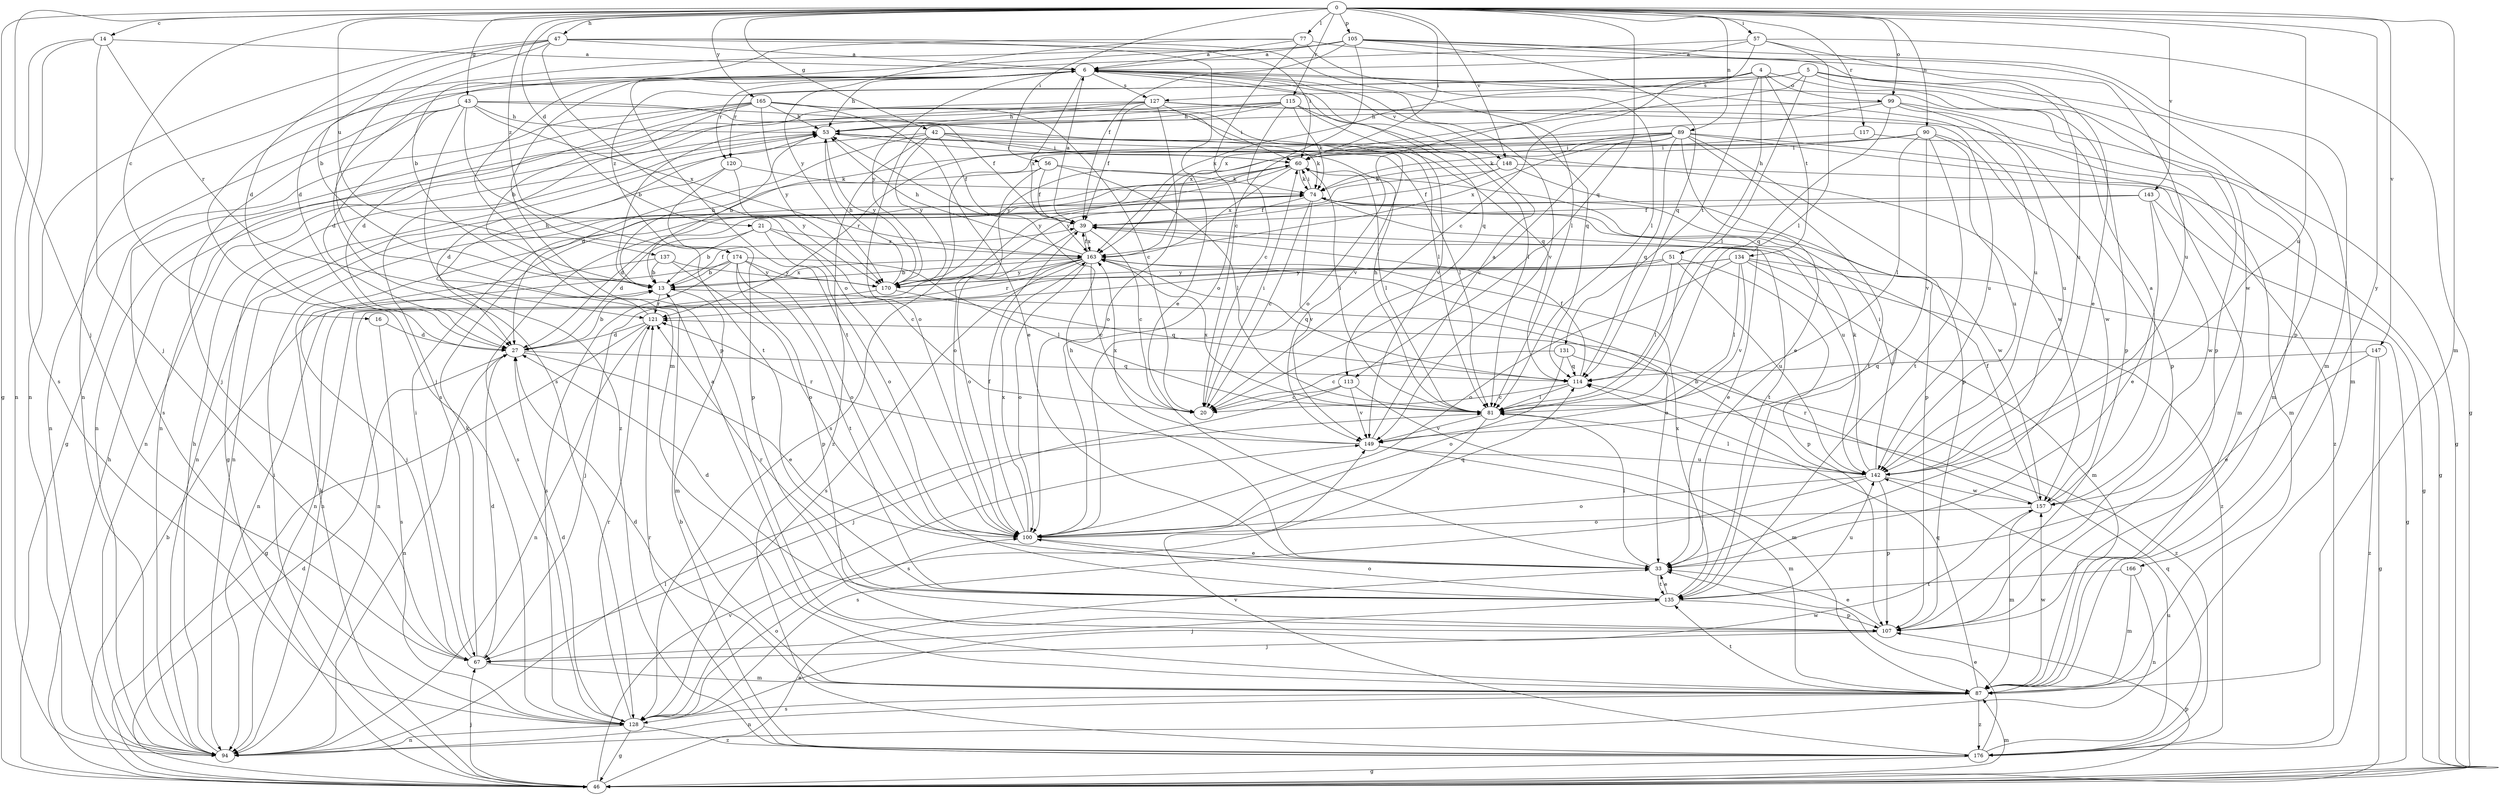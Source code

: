 strict digraph  {
0;
4;
5;
6;
13;
14;
16;
20;
21;
27;
33;
39;
42;
43;
46;
47;
51;
53;
56;
57;
60;
67;
74;
77;
81;
87;
89;
90;
94;
99;
100;
105;
107;
113;
114;
115;
117;
120;
121;
127;
128;
131;
134;
135;
137;
142;
143;
147;
148;
149;
157;
163;
165;
166;
170;
174;
176;
0 -> 14  [label=c];
0 -> 16  [label=c];
0 -> 21  [label=d];
0 -> 42  [label=g];
0 -> 43  [label=g];
0 -> 46  [label=g];
0 -> 47  [label=h];
0 -> 56  [label=i];
0 -> 57  [label=i];
0 -> 60  [label=i];
0 -> 67  [label=j];
0 -> 77  [label=l];
0 -> 87  [label=m];
0 -> 89  [label=n];
0 -> 90  [label=n];
0 -> 99  [label=o];
0 -> 105  [label=p];
0 -> 113  [label=q];
0 -> 115  [label=r];
0 -> 117  [label=r];
0 -> 137  [label=u];
0 -> 142  [label=u];
0 -> 143  [label=v];
0 -> 147  [label=v];
0 -> 148  [label=v];
0 -> 165  [label=y];
0 -> 166  [label=y];
0 -> 174  [label=z];
4 -> 51  [label=h];
4 -> 99  [label=o];
4 -> 100  [label=o];
4 -> 107  [label=p];
4 -> 120  [label=r];
4 -> 131  [label=t];
4 -> 134  [label=t];
4 -> 163  [label=x];
5 -> 81  [label=l];
5 -> 87  [label=m];
5 -> 107  [label=p];
5 -> 127  [label=s];
5 -> 157  [label=w];
5 -> 163  [label=x];
5 -> 174  [label=z];
6 -> 53  [label=h];
6 -> 107  [label=p];
6 -> 113  [label=q];
6 -> 114  [label=q];
6 -> 120  [label=r];
6 -> 127  [label=s];
6 -> 128  [label=s];
6 -> 135  [label=t];
6 -> 142  [label=u];
6 -> 148  [label=v];
6 -> 149  [label=v];
6 -> 163  [label=x];
6 -> 170  [label=y];
13 -> 39  [label=f];
13 -> 53  [label=h];
13 -> 87  [label=m];
13 -> 121  [label=r];
13 -> 163  [label=x];
14 -> 6  [label=a];
14 -> 67  [label=j];
14 -> 94  [label=n];
14 -> 121  [label=r];
14 -> 128  [label=s];
16 -> 27  [label=d];
16 -> 128  [label=s];
20 -> 60  [label=i];
21 -> 13  [label=b];
21 -> 20  [label=c];
21 -> 27  [label=d];
21 -> 100  [label=o];
21 -> 163  [label=x];
27 -> 13  [label=b];
27 -> 33  [label=e];
27 -> 94  [label=n];
27 -> 114  [label=q];
33 -> 53  [label=h];
33 -> 81  [label=l];
33 -> 135  [label=t];
39 -> 6  [label=a];
39 -> 20  [label=c];
39 -> 33  [label=e];
39 -> 100  [label=o];
39 -> 163  [label=x];
42 -> 27  [label=d];
42 -> 39  [label=f];
42 -> 46  [label=g];
42 -> 60  [label=i];
42 -> 74  [label=k];
42 -> 157  [label=w];
42 -> 170  [label=y];
42 -> 176  [label=z];
43 -> 27  [label=d];
43 -> 39  [label=f];
43 -> 53  [label=h];
43 -> 67  [label=j];
43 -> 94  [label=n];
43 -> 135  [label=t];
43 -> 149  [label=v];
43 -> 163  [label=x];
43 -> 176  [label=z];
46 -> 13  [label=b];
46 -> 27  [label=d];
46 -> 33  [label=e];
46 -> 53  [label=h];
46 -> 60  [label=i];
46 -> 67  [label=j];
46 -> 74  [label=k];
46 -> 87  [label=m];
46 -> 107  [label=p];
46 -> 149  [label=v];
47 -> 6  [label=a];
47 -> 13  [label=b];
47 -> 27  [label=d];
47 -> 33  [label=e];
47 -> 60  [label=i];
47 -> 81  [label=l];
47 -> 87  [label=m];
47 -> 94  [label=n];
47 -> 100  [label=o];
51 -> 81  [label=l];
51 -> 94  [label=n];
51 -> 107  [label=p];
51 -> 142  [label=u];
51 -> 170  [label=y];
53 -> 60  [label=i];
53 -> 81  [label=l];
53 -> 94  [label=n];
53 -> 170  [label=y];
56 -> 39  [label=f];
56 -> 74  [label=k];
56 -> 81  [label=l];
56 -> 94  [label=n];
56 -> 100  [label=o];
57 -> 6  [label=a];
57 -> 20  [label=c];
57 -> 33  [label=e];
57 -> 46  [label=g];
57 -> 81  [label=l];
57 -> 128  [label=s];
60 -> 74  [label=k];
60 -> 81  [label=l];
60 -> 94  [label=n];
60 -> 163  [label=x];
60 -> 170  [label=y];
67 -> 27  [label=d];
67 -> 60  [label=i];
67 -> 74  [label=k];
67 -> 87  [label=m];
74 -> 20  [label=c];
74 -> 39  [label=f];
74 -> 60  [label=i];
74 -> 128  [label=s];
74 -> 135  [label=t];
74 -> 142  [label=u];
74 -> 149  [label=v];
74 -> 157  [label=w];
77 -> 6  [label=a];
77 -> 13  [label=b];
77 -> 20  [label=c];
77 -> 81  [label=l];
77 -> 142  [label=u];
77 -> 170  [label=y];
81 -> 53  [label=h];
81 -> 60  [label=i];
81 -> 128  [label=s];
81 -> 149  [label=v];
81 -> 163  [label=x];
87 -> 6  [label=a];
87 -> 27  [label=d];
87 -> 94  [label=n];
87 -> 114  [label=q];
87 -> 128  [label=s];
87 -> 135  [label=t];
87 -> 157  [label=w];
87 -> 176  [label=z];
89 -> 20  [label=c];
89 -> 33  [label=e];
89 -> 60  [label=i];
89 -> 74  [label=k];
89 -> 87  [label=m];
89 -> 107  [label=p];
89 -> 114  [label=q];
89 -> 121  [label=r];
89 -> 135  [label=t];
89 -> 163  [label=x];
89 -> 170  [label=y];
89 -> 176  [label=z];
90 -> 13  [label=b];
90 -> 60  [label=i];
90 -> 81  [label=l];
90 -> 128  [label=s];
90 -> 135  [label=t];
90 -> 142  [label=u];
90 -> 149  [label=v];
90 -> 157  [label=w];
94 -> 53  [label=h];
94 -> 81  [label=l];
99 -> 46  [label=g];
99 -> 53  [label=h];
99 -> 107  [label=p];
99 -> 114  [label=q];
99 -> 142  [label=u];
99 -> 163  [label=x];
100 -> 33  [label=e];
100 -> 39  [label=f];
100 -> 114  [label=q];
100 -> 163  [label=x];
105 -> 6  [label=a];
105 -> 27  [label=d];
105 -> 39  [label=f];
105 -> 87  [label=m];
105 -> 94  [label=n];
105 -> 100  [label=o];
105 -> 107  [label=p];
105 -> 114  [label=q];
105 -> 142  [label=u];
107 -> 33  [label=e];
107 -> 67  [label=j];
113 -> 20  [label=c];
113 -> 67  [label=j];
113 -> 87  [label=m];
113 -> 149  [label=v];
114 -> 20  [label=c];
114 -> 39  [label=f];
114 -> 81  [label=l];
115 -> 13  [label=b];
115 -> 20  [label=c];
115 -> 53  [label=h];
115 -> 74  [label=k];
115 -> 81  [label=l];
115 -> 94  [label=n];
115 -> 100  [label=o];
115 -> 149  [label=v];
117 -> 60  [label=i];
117 -> 87  [label=m];
120 -> 27  [label=d];
120 -> 74  [label=k];
120 -> 107  [label=p];
120 -> 170  [label=y];
121 -> 27  [label=d];
121 -> 46  [label=g];
121 -> 53  [label=h];
121 -> 94  [label=n];
127 -> 39  [label=f];
127 -> 53  [label=h];
127 -> 60  [label=i];
127 -> 67  [label=j];
127 -> 87  [label=m];
127 -> 94  [label=n];
127 -> 100  [label=o];
127 -> 142  [label=u];
128 -> 27  [label=d];
128 -> 46  [label=g];
128 -> 94  [label=n];
128 -> 100  [label=o];
128 -> 121  [label=r];
128 -> 157  [label=w];
128 -> 176  [label=z];
131 -> 20  [label=c];
131 -> 100  [label=o];
131 -> 114  [label=q];
131 -> 176  [label=z];
134 -> 46  [label=g];
134 -> 81  [label=l];
134 -> 87  [label=m];
134 -> 94  [label=n];
134 -> 100  [label=o];
134 -> 149  [label=v];
134 -> 170  [label=y];
134 -> 176  [label=z];
135 -> 27  [label=d];
135 -> 33  [label=e];
135 -> 67  [label=j];
135 -> 100  [label=o];
135 -> 107  [label=p];
135 -> 121  [label=r];
135 -> 142  [label=u];
135 -> 163  [label=x];
137 -> 13  [label=b];
137 -> 67  [label=j];
137 -> 100  [label=o];
137 -> 170  [label=y];
142 -> 13  [label=b];
142 -> 60  [label=i];
142 -> 74  [label=k];
142 -> 81  [label=l];
142 -> 100  [label=o];
142 -> 107  [label=p];
142 -> 128  [label=s];
142 -> 157  [label=w];
143 -> 27  [label=d];
143 -> 33  [label=e];
143 -> 39  [label=f];
143 -> 46  [label=g];
143 -> 157  [label=w];
147 -> 33  [label=e];
147 -> 46  [label=g];
147 -> 114  [label=q];
147 -> 176  [label=z];
148 -> 39  [label=f];
148 -> 46  [label=g];
148 -> 74  [label=k];
148 -> 107  [label=p];
148 -> 170  [label=y];
149 -> 6  [label=a];
149 -> 87  [label=m];
149 -> 121  [label=r];
149 -> 142  [label=u];
149 -> 163  [label=x];
157 -> 6  [label=a];
157 -> 39  [label=f];
157 -> 87  [label=m];
157 -> 100  [label=o];
157 -> 121  [label=r];
163 -> 13  [label=b];
163 -> 20  [label=c];
163 -> 33  [label=e];
163 -> 39  [label=f];
163 -> 53  [label=h];
163 -> 94  [label=n];
163 -> 100  [label=o];
163 -> 114  [label=q];
163 -> 121  [label=r];
163 -> 128  [label=s];
163 -> 170  [label=y];
165 -> 13  [label=b];
165 -> 20  [label=c];
165 -> 27  [label=d];
165 -> 33  [label=e];
165 -> 46  [label=g];
165 -> 53  [label=h];
165 -> 81  [label=l];
165 -> 114  [label=q];
165 -> 128  [label=s];
165 -> 170  [label=y];
166 -> 87  [label=m];
166 -> 94  [label=n];
166 -> 135  [label=t];
170 -> 53  [label=h];
170 -> 67  [label=j];
170 -> 114  [label=q];
174 -> 13  [label=b];
174 -> 81  [label=l];
174 -> 94  [label=n];
174 -> 100  [label=o];
174 -> 107  [label=p];
174 -> 128  [label=s];
174 -> 135  [label=t];
174 -> 170  [label=y];
176 -> 13  [label=b];
176 -> 33  [label=e];
176 -> 46  [label=g];
176 -> 114  [label=q];
176 -> 121  [label=r];
176 -> 142  [label=u];
176 -> 149  [label=v];
}
